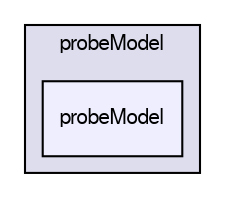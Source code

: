 digraph "/home/cgoniva/CFDEM/CFDEM-x.x-2.1.x/CFDEMcoupling-PUBLIC/src/lagrangian/cfdemParticle/subModels/probeModel/probeModel" {
  compound=true
  node [ fontsize="10", fontname="FreeSans"];
  edge [ labelfontsize="10", labelfontname="FreeSans"];
  subgraph clusterdir_b9b3eebf008279dacd13a948380a3b0e {
    graph [ bgcolor="#ddddee", pencolor="black", label="probeModel" fontname="FreeSans", fontsize="10", URL="dir_b9b3eebf008279dacd13a948380a3b0e.html"]
  dir_8f7652bf98b5ec280511431bd871bfe3 [shape=box, label="probeModel", style="filled", fillcolor="#eeeeff", pencolor="black", URL="dir_8f7652bf98b5ec280511431bd871bfe3.html"];
  }
}
